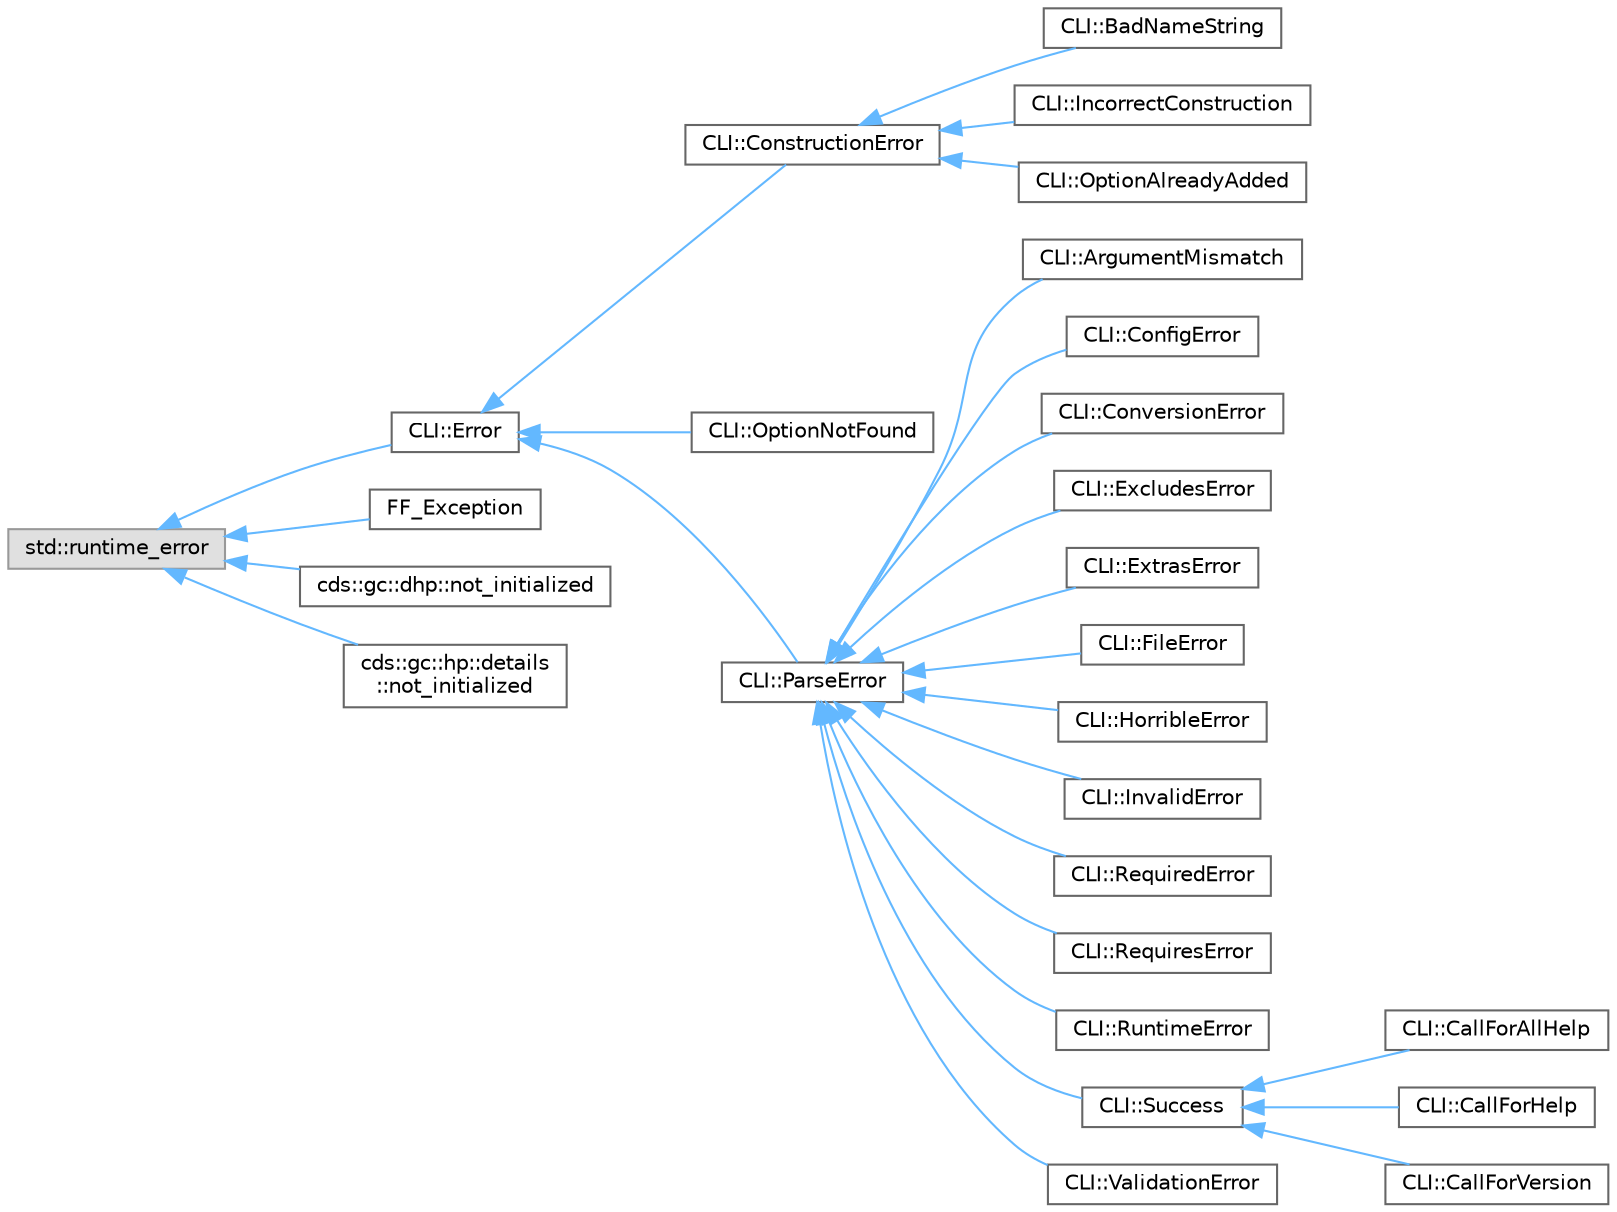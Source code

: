 digraph "类继承关系图"
{
 // LATEX_PDF_SIZE
  bgcolor="transparent";
  edge [fontname=Helvetica,fontsize=10,labelfontname=Helvetica,labelfontsize=10];
  node [fontname=Helvetica,fontsize=10,shape=box,height=0.2,width=0.4];
  rankdir="LR";
  Node0 [id="Node000000",label="std::runtime_error",height=0.2,width=0.4,color="grey60", fillcolor="#E0E0E0", style="filled",tooltip=" "];
  Node0 -> Node1 [id="edge6590_Node000000_Node000001",dir="back",color="steelblue1",style="solid",tooltip=" "];
  Node1 [id="Node000001",label="CLI::Error",height=0.2,width=0.4,color="grey40", fillcolor="white", style="filled",URL="$class_c_l_i_1_1_error.html",tooltip="All errors derive from this one"];
  Node1 -> Node2 [id="edge6591_Node000001_Node000002",dir="back",color="steelblue1",style="solid",tooltip=" "];
  Node2 [id="Node000002",label="CLI::ConstructionError",height=0.2,width=0.4,color="grey40", fillcolor="white", style="filled",URL="$class_c_l_i_1_1_construction_error.html",tooltip="Construction errors (not in parsing)"];
  Node2 -> Node3 [id="edge6592_Node000002_Node000003",dir="back",color="steelblue1",style="solid",tooltip=" "];
  Node3 [id="Node000003",label="CLI::BadNameString",height=0.2,width=0.4,color="grey40", fillcolor="white", style="filled",URL="$class_c_l_i_1_1_bad_name_string.html",tooltip="Thrown on construction of a bad name"];
  Node2 -> Node4 [id="edge6593_Node000002_Node000004",dir="back",color="steelblue1",style="solid",tooltip=" "];
  Node4 [id="Node000004",label="CLI::IncorrectConstruction",height=0.2,width=0.4,color="grey40", fillcolor="white", style="filled",URL="$class_c_l_i_1_1_incorrect_construction.html",tooltip="Thrown when an option is set to conflicting values (non-vector and multi args, for example)"];
  Node2 -> Node5 [id="edge6594_Node000002_Node000005",dir="back",color="steelblue1",style="solid",tooltip=" "];
  Node5 [id="Node000005",label="CLI::OptionAlreadyAdded",height=0.2,width=0.4,color="grey40", fillcolor="white", style="filled",URL="$class_c_l_i_1_1_option_already_added.html",tooltip="Thrown when an option already exists"];
  Node1 -> Node6 [id="edge6595_Node000001_Node000006",dir="back",color="steelblue1",style="solid",tooltip=" "];
  Node6 [id="Node000006",label="CLI::OptionNotFound",height=0.2,width=0.4,color="grey40", fillcolor="white", style="filled",URL="$class_c_l_i_1_1_option_not_found.html",tooltip="Thrown when counting a nonexistent option"];
  Node1 -> Node7 [id="edge6596_Node000001_Node000007",dir="back",color="steelblue1",style="solid",tooltip=" "];
  Node7 [id="Node000007",label="CLI::ParseError",height=0.2,width=0.4,color="grey40", fillcolor="white", style="filled",URL="$class_c_l_i_1_1_parse_error.html",tooltip="Anything that can error in Parse"];
  Node7 -> Node8 [id="edge6597_Node000007_Node000008",dir="back",color="steelblue1",style="solid",tooltip=" "];
  Node8 [id="Node000008",label="CLI::ArgumentMismatch",height=0.2,width=0.4,color="grey40", fillcolor="white", style="filled",URL="$class_c_l_i_1_1_argument_mismatch.html",tooltip="Thrown when the wrong number of arguments has been received"];
  Node7 -> Node9 [id="edge6598_Node000007_Node000009",dir="back",color="steelblue1",style="solid",tooltip=" "];
  Node9 [id="Node000009",label="CLI::ConfigError",height=0.2,width=0.4,color="grey40", fillcolor="white", style="filled",URL="$class_c_l_i_1_1_config_error.html",tooltip="Thrown when extra values are found in an INI file"];
  Node7 -> Node10 [id="edge6599_Node000007_Node000010",dir="back",color="steelblue1",style="solid",tooltip=" "];
  Node10 [id="Node000010",label="CLI::ConversionError",height=0.2,width=0.4,color="grey40", fillcolor="white", style="filled",URL="$class_c_l_i_1_1_conversion_error.html",tooltip="Thrown when conversion call back fails, such as when an int fails to coerce to a string"];
  Node7 -> Node11 [id="edge6600_Node000007_Node000011",dir="back",color="steelblue1",style="solid",tooltip=" "];
  Node11 [id="Node000011",label="CLI::ExcludesError",height=0.2,width=0.4,color="grey40", fillcolor="white", style="filled",URL="$class_c_l_i_1_1_excludes_error.html",tooltip="Thrown when an excludes option is present"];
  Node7 -> Node12 [id="edge6601_Node000007_Node000012",dir="back",color="steelblue1",style="solid",tooltip=" "];
  Node12 [id="Node000012",label="CLI::ExtrasError",height=0.2,width=0.4,color="grey40", fillcolor="white", style="filled",URL="$class_c_l_i_1_1_extras_error.html",tooltip="Thrown when too many positionals or options are found"];
  Node7 -> Node13 [id="edge6602_Node000007_Node000013",dir="back",color="steelblue1",style="solid",tooltip=" "];
  Node13 [id="Node000013",label="CLI::FileError",height=0.2,width=0.4,color="grey40", fillcolor="white", style="filled",URL="$class_c_l_i_1_1_file_error.html",tooltip="Thrown when parsing an INI file and it is missing"];
  Node7 -> Node14 [id="edge6603_Node000007_Node000014",dir="back",color="steelblue1",style="solid",tooltip=" "];
  Node14 [id="Node000014",label="CLI::HorribleError",height=0.2,width=0.4,color="grey40", fillcolor="white", style="filled",URL="$class_c_l_i_1_1_horrible_error.html",tooltip=" "];
  Node7 -> Node15 [id="edge6604_Node000007_Node000015",dir="back",color="steelblue1",style="solid",tooltip=" "];
  Node15 [id="Node000015",label="CLI::InvalidError",height=0.2,width=0.4,color="grey40", fillcolor="white", style="filled",URL="$class_c_l_i_1_1_invalid_error.html",tooltip="Thrown when validation fails before parsing"];
  Node7 -> Node16 [id="edge6605_Node000007_Node000016",dir="back",color="steelblue1",style="solid",tooltip=" "];
  Node16 [id="Node000016",label="CLI::RequiredError",height=0.2,width=0.4,color="grey40", fillcolor="white", style="filled",URL="$class_c_l_i_1_1_required_error.html",tooltip="Thrown when a required option is missing"];
  Node7 -> Node17 [id="edge6606_Node000007_Node000017",dir="back",color="steelblue1",style="solid",tooltip=" "];
  Node17 [id="Node000017",label="CLI::RequiresError",height=0.2,width=0.4,color="grey40", fillcolor="white", style="filled",URL="$class_c_l_i_1_1_requires_error.html",tooltip="Thrown when a requires option is missing"];
  Node7 -> Node18 [id="edge6607_Node000007_Node000018",dir="back",color="steelblue1",style="solid",tooltip=" "];
  Node18 [id="Node000018",label="CLI::RuntimeError",height=0.2,width=0.4,color="grey40", fillcolor="white", style="filled",URL="$class_c_l_i_1_1_runtime_error.html",tooltip="Does not output a diagnostic in CLI11_PARSE, but allows main() to return with a specific error code."];
  Node7 -> Node19 [id="edge6608_Node000007_Node000019",dir="back",color="steelblue1",style="solid",tooltip=" "];
  Node19 [id="Node000019",label="CLI::Success",height=0.2,width=0.4,color="grey40", fillcolor="white", style="filled",URL="$class_c_l_i_1_1_success.html",tooltip="This is a successful completion on parsing, supposed to exit"];
  Node19 -> Node20 [id="edge6609_Node000019_Node000020",dir="back",color="steelblue1",style="solid",tooltip=" "];
  Node20 [id="Node000020",label="CLI::CallForAllHelp",height=0.2,width=0.4,color="grey40", fillcolor="white", style="filled",URL="$class_c_l_i_1_1_call_for_all_help.html",tooltip="Usually something like –help-all on command line"];
  Node19 -> Node21 [id="edge6610_Node000019_Node000021",dir="back",color="steelblue1",style="solid",tooltip=" "];
  Node21 [id="Node000021",label="CLI::CallForHelp",height=0.2,width=0.4,color="grey40", fillcolor="white", style="filled",URL="$class_c_l_i_1_1_call_for_help.html",tooltip="-h or –help on command line"];
  Node19 -> Node22 [id="edge6611_Node000019_Node000022",dir="back",color="steelblue1",style="solid",tooltip=" "];
  Node22 [id="Node000022",label="CLI::CallForVersion",height=0.2,width=0.4,color="grey40", fillcolor="white", style="filled",URL="$class_c_l_i_1_1_call_for_version.html",tooltip="-v or –version on command line"];
  Node7 -> Node23 [id="edge6612_Node000007_Node000023",dir="back",color="steelblue1",style="solid",tooltip=" "];
  Node23 [id="Node000023",label="CLI::ValidationError",height=0.2,width=0.4,color="grey40", fillcolor="white", style="filled",URL="$class_c_l_i_1_1_validation_error.html",tooltip="Thrown when validation of results fails"];
  Node0 -> Node24 [id="edge6613_Node000000_Node000024",dir="back",color="steelblue1",style="solid",tooltip=" "];
  Node24 [id="Node000024",label="FF_Exception",height=0.2,width=0.4,color="grey40", fillcolor="white", style="filled",URL="$struct_f_f___exception.html",tooltip=" "];
  Node0 -> Node25 [id="edge6614_Node000000_Node000025",dir="back",color="steelblue1",style="solid",tooltip=" "];
  Node25 [id="Node000025",label="cds::gc::dhp::not_initialized",height=0.2,width=0.4,color="grey40", fillcolor="white", style="filled",URL="$classcds_1_1gc_1_1dhp_1_1not__initialized.html",tooltip="Exception \"Dynamic Hazard Pointer SMR is not initialized\""];
  Node0 -> Node26 [id="edge6615_Node000000_Node000026",dir="back",color="steelblue1",style="solid",tooltip=" "];
  Node26 [id="Node000026",label="cds::gc::hp::details\l::not_initialized",height=0.2,width=0.4,color="grey40", fillcolor="white", style="filled",URL="$classcds_1_1gc_1_1hp_1_1details_1_1not__initialized.html",tooltip="Exception \"Hazard Pointer SMR is not initialized\""];
}
